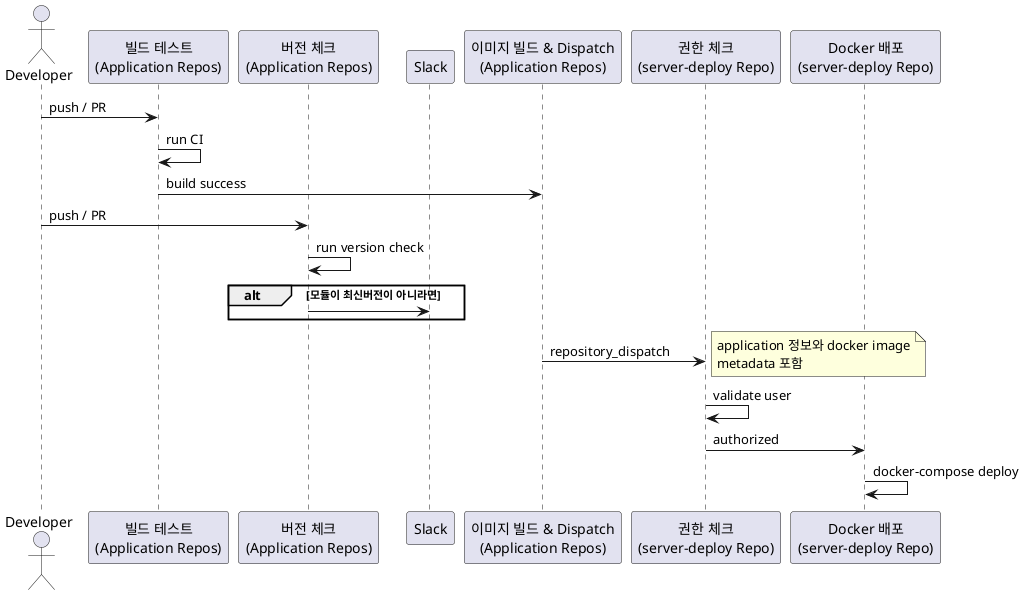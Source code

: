 @startuml
actor Developer

participant "빌드 테스트\n(Application Repos)" as BuildTest
participant "버전 체크\n(Application Repos)" as VersionCheck
participant Slack
participant "이미지 빌드 & Dispatch\n(Application Repos)" as ImageDispatch
participant "권한 체크\n(server-deploy Repo)" as PermissionCheck
participant "Docker 배포\n(server-deploy Repo)" as DockerDeploy

Developer -> BuildTest : push / PR
BuildTest -> BuildTest : run CI
BuildTest -> ImageDispatch : build success

Developer -> VersionCheck : push / PR
VersionCheck -> VersionCheck : run version check
alt 모듈이 최신버전이 아니라면
    VersionCheck -> Slack
end

ImageDispatch -> PermissionCheck : repository_dispatch
note right
application 정보와 docker image
metadata 포함
end note
PermissionCheck -> PermissionCheck : validate user
PermissionCheck -> DockerDeploy : authorized
DockerDeploy -> DockerDeploy : docker-compose deploy
@enduml
